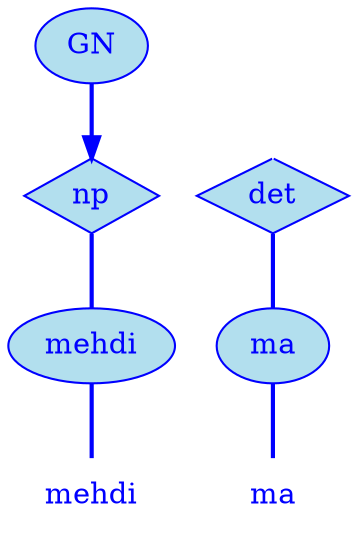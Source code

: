 digraph g {
	graph [bb="0,0,152,252"];
	node [label="\N"];
	graph [_draw_="c 5 -white C 5 -white P 4 0 0 0 252 152 252 152 0 ",
		xdotversion="1.2"];
	"mc1s1_t1#token84" [label=mehdi, shape=plaintext, fillcolor=lightblue2, fontcolor=blue, pos="40,18", width="0.81", height="0.50", _ldraw_="F 14.000000 11 -Times-Roman c 4 -blue T 40 13 0 42 5 -mehdi "];
	"mc1s1_W1#wordmc1s1_t1#token" [label=mehdi, shape=ellipse, fillcolor=lightblue2, fontcolor=blue, pos="40,90", width="1.11", height="0.50", color=blue, style=filled, _draw_="S 6 -filled c 4 -blue C 10 -lightblue2 E 40 90 40 18 ", _ldraw_="F 14.000000 11 -Times-Roman c 4 -blue T 40 85 0 42 5 -mehdi "];
	"mc1s1_P13#pos" [label=np, shape=diamond, fillcolor=lightblue2, fontcolor=blue, pos="40,162", width="0.75", height="0.50", color=blue, style=filled, _draw_="S 6 -filled c 4 -blue C 10 -lightblue2 P 4 40 180 13 162 40 144 67 162 ", _ldraw_="F 14.000000 11 -Times-Roman c 4 -blue T 40 157 0 17 2 -np "];
	"mc1s1_chk0#chunk" [label=GN, fillcolor=lightblue2, fontcolor=blue, pos="40,234", width="0.75", height="0.50", color=blue, style=filled, arrowhead=doubleoctagon, _draw_="S 6 -filled c 4 -blue C 10 -lightblue2 E 40 234 27 18 ", _ldraw_="F 14.000000 11 -Times-Roman c 4 -blue T 40 229 0 22 2 -GN "];
	"mc1s1_t3#token87" [label=ma, shape=plaintext, fillcolor=lightblue2, fontcolor=blue, pos="125,18", width="0.75", height="0.50", _ldraw_="F 14.000000 11 -Times-Roman c 4 -blue T 125 13 0 21 2 -ma "];
	"mc1s1_W2#wordmc1s1_t3#token" [label=ma, shape=ellipse, fillcolor=lightblue2, fontcolor=blue, pos="125,90", width="0.75", height="0.50", color=blue, style=filled, _draw_="S 6 -filled c 4 -blue C 10 -lightblue2 E 125 90 27 18 ", _ldraw_="F 14.000000 11 -Times-Roman c 4 -blue T 125 85 0 21 2 -ma "];
	"mc1s1_P26L1#pos" [label=det, shape=diamond, fillcolor=lightblue2, fontcolor=blue, pos="125,162", width="0.75", height="0.50", color=blue, style=filled, _draw_="S 6 -filled c 4 -blue C 10 -lightblue2 P 4 125 180 98 162 125 144 152 162 ", _ldraw_="F 14.000000 11 -Times-Roman c 4 -blue T 125 157 0 23 3 -det "];
	"mc1s1_P26L1#pos#empty" [shape=point, fillcolor=white, fontcolor=white, pos="125,234", width="0.06", height="0.06", color=white, size=2, _draw_="S 6 -filled c 5 -white C 5 -white E 125 234 2 2 "];
	"mc1s1_W1#wordmc1s1_t1#token" -> "mc1s1_t1#token84" [arrowhead=none, color=blue, fontcolor=blue, style=bold, minlen=1, pos="40,72 40,61 40,47 40,36", _draw_="S 4 -bold c 4 -blue B 4 40 72 40 61 40 47 40 36 "];
	"mc1s1_P13#pos" -> "mc1s1_W1#wordmc1s1_t1#token" [arrowhead=none, color=blue, fontcolor=blue, style=bold, minlen=1, pos="40,144 40,133 40,119 40,108", _draw_="S 4 -bold c 4 -blue B 4 40 144 40 133 40 119 40 108 "];
	"mc1s1_chk0#chunk" -> "mc1s1_P13#pos" [color=blue, fontcolor=blue, style=bold, minlen=1, pos="e,40,180 40,216 40,208 40,199 40,190", shape=normal, _draw_="S 4 -bold c 4 -blue B 4 40 216 40 208 40 199 40 190 ", _hdraw_="S 5 -solid S 15 -setlinewidth(1) c 4 -blue C 4 -blue P 3 44 190 40 180 37 190 "];
	"mc1s1_W2#wordmc1s1_t3#token" -> "mc1s1_t3#token87" [arrowhead=none, color=blue, fontcolor=blue, style=bold, minlen=1, pos="125,72 125,61 125,47 125,36", _draw_="S 4 -bold c 4 -blue B 4 125 72 125 61 125 47 125 36 "];
	"mc1s1_P26L1#pos" -> "mc1s1_W2#wordmc1s1_t3#token" [arrowhead=none, color=blue, fontcolor=blue, style=bold, minlen=1, pos="125,144 125,133 125,119 125,108", _draw_="S 4 -bold c 4 -blue B 4 125 144 125 133 125 119 125 108 "];
	"mc1s1_P26L1#pos#empty" -> "mc1s1_P26L1#pos" [color=white, fontcolor=white, minlen=1, pos="e,125,180 125,232 125,225 125,207 125,190", shape=none, _draw_="c 5 -white B 4 125 232 125 225 125 207 125 190 ", _hdraw_="S 5 -solid S 15 -setlinewidth(1) c 5 -white C 5 -white P 3 129 190 125 180 122 190 "];
}
